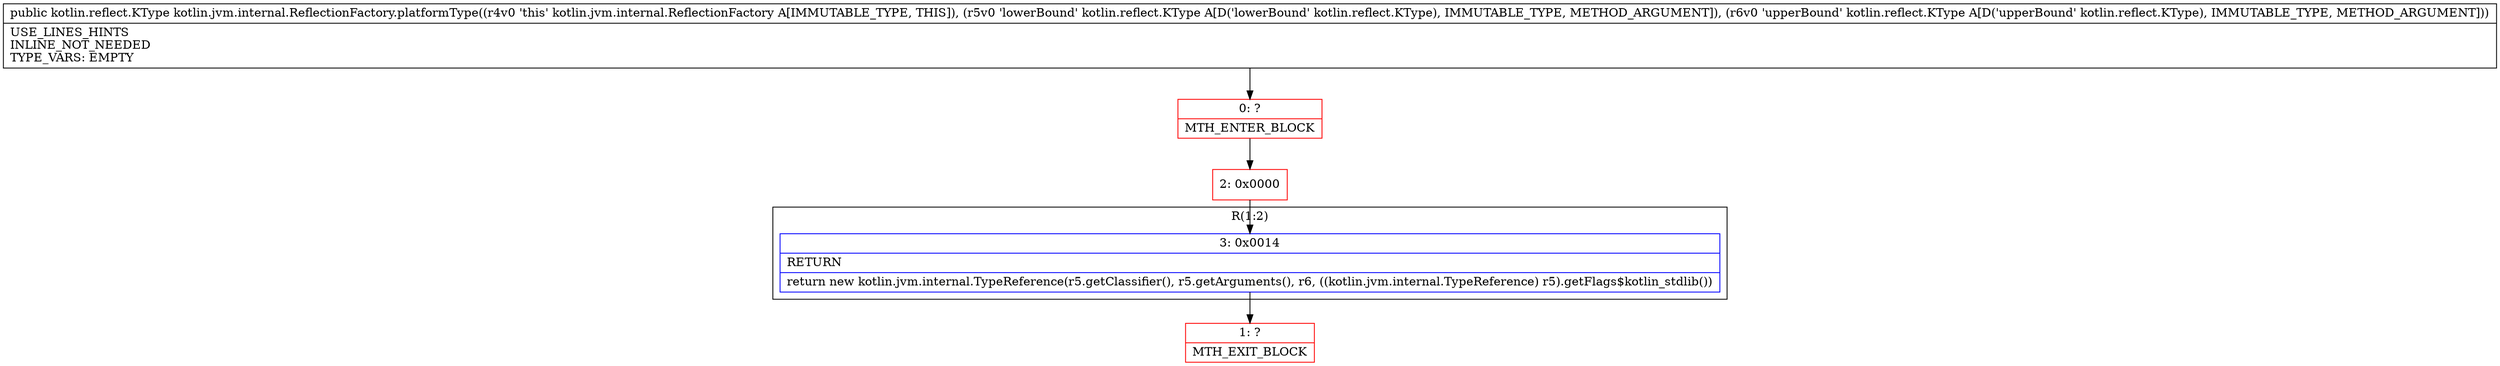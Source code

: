 digraph "CFG forkotlin.jvm.internal.ReflectionFactory.platformType(Lkotlin\/reflect\/KType;Lkotlin\/reflect\/KType;)Lkotlin\/reflect\/KType;" {
subgraph cluster_Region_314112866 {
label = "R(1:2)";
node [shape=record,color=blue];
Node_3 [shape=record,label="{3\:\ 0x0014|RETURN\l|return new kotlin.jvm.internal.TypeReference(r5.getClassifier(), r5.getArguments(), r6, ((kotlin.jvm.internal.TypeReference) r5).getFlags$kotlin_stdlib())\l}"];
}
Node_0 [shape=record,color=red,label="{0\:\ ?|MTH_ENTER_BLOCK\l}"];
Node_2 [shape=record,color=red,label="{2\:\ 0x0000}"];
Node_1 [shape=record,color=red,label="{1\:\ ?|MTH_EXIT_BLOCK\l}"];
MethodNode[shape=record,label="{public kotlin.reflect.KType kotlin.jvm.internal.ReflectionFactory.platformType((r4v0 'this' kotlin.jvm.internal.ReflectionFactory A[IMMUTABLE_TYPE, THIS]), (r5v0 'lowerBound' kotlin.reflect.KType A[D('lowerBound' kotlin.reflect.KType), IMMUTABLE_TYPE, METHOD_ARGUMENT]), (r6v0 'upperBound' kotlin.reflect.KType A[D('upperBound' kotlin.reflect.KType), IMMUTABLE_TYPE, METHOD_ARGUMENT]))  | USE_LINES_HINTS\lINLINE_NOT_NEEDED\lTYPE_VARS: EMPTY\l}"];
MethodNode -> Node_0;Node_3 -> Node_1;
Node_0 -> Node_2;
Node_2 -> Node_3;
}

